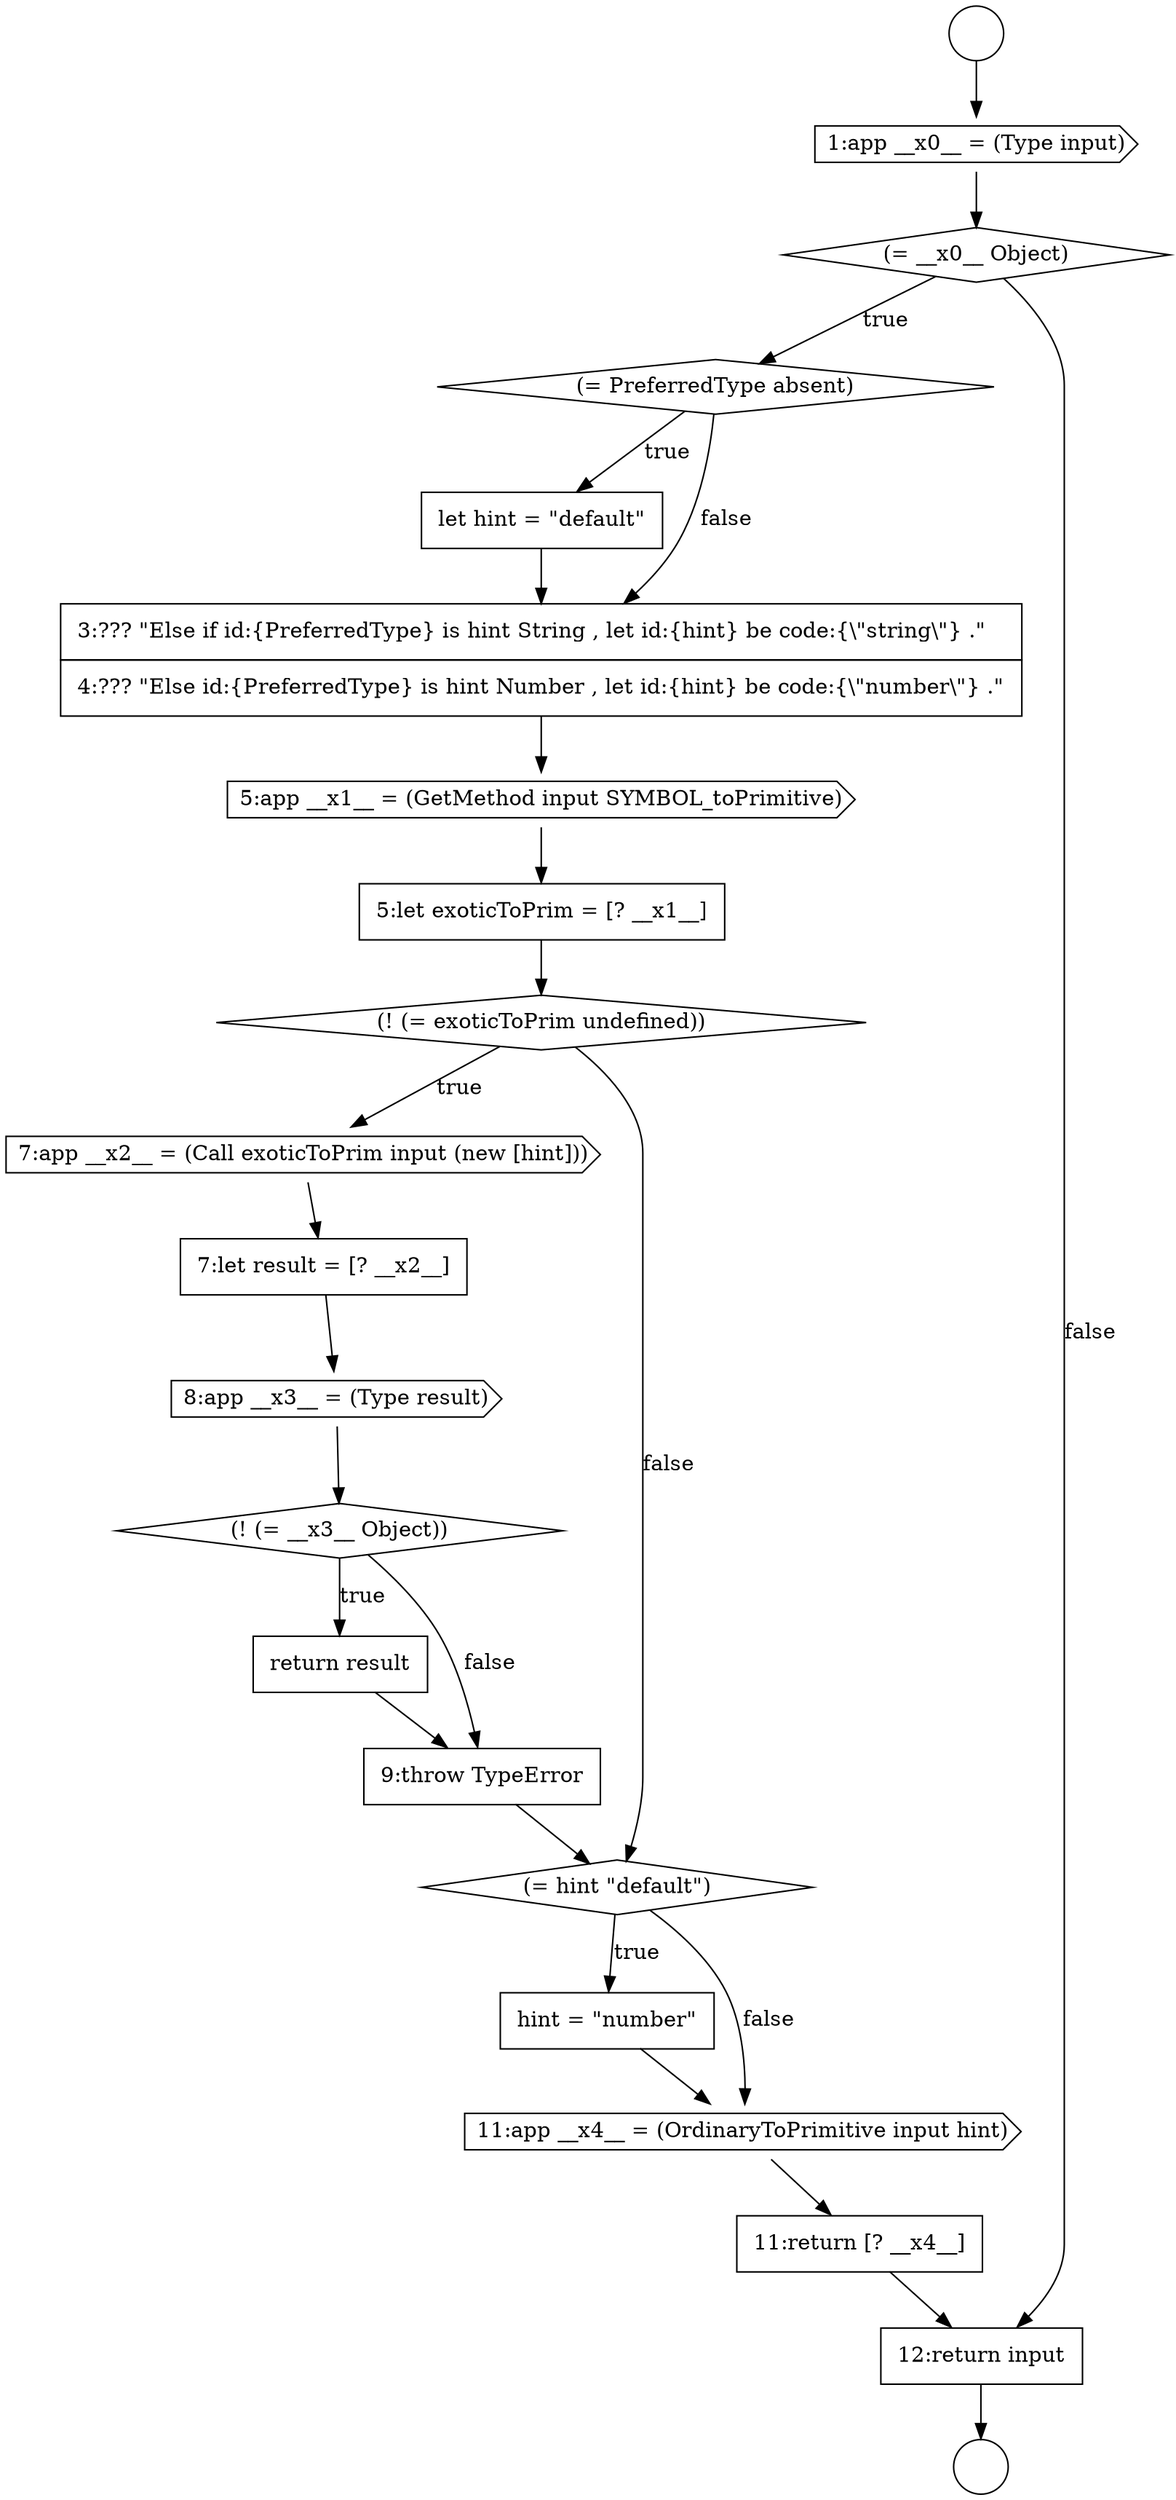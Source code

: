 digraph {
  node269 [shape=none, margin=0, label=<<font color="black">
    <table border="0" cellborder="1" cellspacing="0" cellpadding="10">
      <tr><td align="left">hint = &quot;number&quot;</td></tr>
    </table>
  </font>> color="black" fillcolor="white" style=filled]
  node257 [shape=none, margin=0, label=<<font color="black">
    <table border="0" cellborder="1" cellspacing="0" cellpadding="10">
      <tr><td align="left">let hint = &quot;default&quot;</td></tr>
    </table>
  </font>> color="black" fillcolor="white" style=filled]
  node261 [shape=diamond, label=<<font color="black">(! (= exoticToPrim undefined))</font>> color="black" fillcolor="white" style=filled]
  node253 [shape=circle label=" " color="black" fillcolor="white" style=filled]
  node265 [shape=diamond, label=<<font color="black">(! (= __x3__ Object))</font>> color="black" fillcolor="white" style=filled]
  node270 [shape=cds, label=<<font color="black">11:app __x4__ = (OrdinaryToPrimitive input hint)</font>> color="black" fillcolor="white" style=filled]
  node260 [shape=none, margin=0, label=<<font color="black">
    <table border="0" cellborder="1" cellspacing="0" cellpadding="10">
      <tr><td align="left">5:let exoticToPrim = [? __x1__]</td></tr>
    </table>
  </font>> color="black" fillcolor="white" style=filled]
  node252 [shape=circle label=" " color="black" fillcolor="white" style=filled]
  node256 [shape=diamond, label=<<font color="black">(= PreferredType absent)</font>> color="black" fillcolor="white" style=filled]
  node266 [shape=none, margin=0, label=<<font color="black">
    <table border="0" cellborder="1" cellspacing="0" cellpadding="10">
      <tr><td align="left">return result</td></tr>
    </table>
  </font>> color="black" fillcolor="white" style=filled]
  node264 [shape=cds, label=<<font color="black">8:app __x3__ = (Type result)</font>> color="black" fillcolor="white" style=filled]
  node259 [shape=cds, label=<<font color="black">5:app __x1__ = (GetMethod input SYMBOL_toPrimitive)</font>> color="black" fillcolor="white" style=filled]
  node271 [shape=none, margin=0, label=<<font color="black">
    <table border="0" cellborder="1" cellspacing="0" cellpadding="10">
      <tr><td align="left">11:return [? __x4__]</td></tr>
    </table>
  </font>> color="black" fillcolor="white" style=filled]
  node267 [shape=none, margin=0, label=<<font color="black">
    <table border="0" cellborder="1" cellspacing="0" cellpadding="10">
      <tr><td align="left">9:throw TypeError</td></tr>
    </table>
  </font>> color="black" fillcolor="white" style=filled]
  node255 [shape=diamond, label=<<font color="black">(= __x0__ Object)</font>> color="black" fillcolor="white" style=filled]
  node263 [shape=none, margin=0, label=<<font color="black">
    <table border="0" cellborder="1" cellspacing="0" cellpadding="10">
      <tr><td align="left">7:let result = [? __x2__]</td></tr>
    </table>
  </font>> color="black" fillcolor="white" style=filled]
  node258 [shape=none, margin=0, label=<<font color="black">
    <table border="0" cellborder="1" cellspacing="0" cellpadding="10">
      <tr><td align="left">3:??? &quot;Else if id:{PreferredType} is hint String , let id:{hint} be code:{\&quot;string\&quot;} .&quot;</td></tr>
      <tr><td align="left">4:??? &quot;Else id:{PreferredType} is hint Number , let id:{hint} be code:{\&quot;number\&quot;} .&quot;</td></tr>
    </table>
  </font>> color="black" fillcolor="white" style=filled]
  node272 [shape=none, margin=0, label=<<font color="black">
    <table border="0" cellborder="1" cellspacing="0" cellpadding="10">
      <tr><td align="left">12:return input</td></tr>
    </table>
  </font>> color="black" fillcolor="white" style=filled]
  node262 [shape=cds, label=<<font color="black">7:app __x2__ = (Call exoticToPrim input (new [hint]))</font>> color="black" fillcolor="white" style=filled]
  node268 [shape=diamond, label=<<font color="black">(= hint &quot;default&quot;)</font>> color="black" fillcolor="white" style=filled]
  node254 [shape=cds, label=<<font color="black">1:app __x0__ = (Type input)</font>> color="black" fillcolor="white" style=filled]
  node263 -> node264 [ color="black"]
  node257 -> node258 [ color="black"]
  node259 -> node260 [ color="black"]
  node271 -> node272 [ color="black"]
  node261 -> node262 [label=<<font color="black">true</font>> color="black"]
  node261 -> node268 [label=<<font color="black">false</font>> color="black"]
  node252 -> node254 [ color="black"]
  node270 -> node271 [ color="black"]
  node255 -> node256 [label=<<font color="black">true</font>> color="black"]
  node255 -> node272 [label=<<font color="black">false</font>> color="black"]
  node258 -> node259 [ color="black"]
  node265 -> node266 [label=<<font color="black">true</font>> color="black"]
  node265 -> node267 [label=<<font color="black">false</font>> color="black"]
  node256 -> node257 [label=<<font color="black">true</font>> color="black"]
  node256 -> node258 [label=<<font color="black">false</font>> color="black"]
  node272 -> node253 [ color="black"]
  node267 -> node268 [ color="black"]
  node262 -> node263 [ color="black"]
  node264 -> node265 [ color="black"]
  node269 -> node270 [ color="black"]
  node260 -> node261 [ color="black"]
  node268 -> node269 [label=<<font color="black">true</font>> color="black"]
  node268 -> node270 [label=<<font color="black">false</font>> color="black"]
  node254 -> node255 [ color="black"]
  node266 -> node267 [ color="black"]
}
